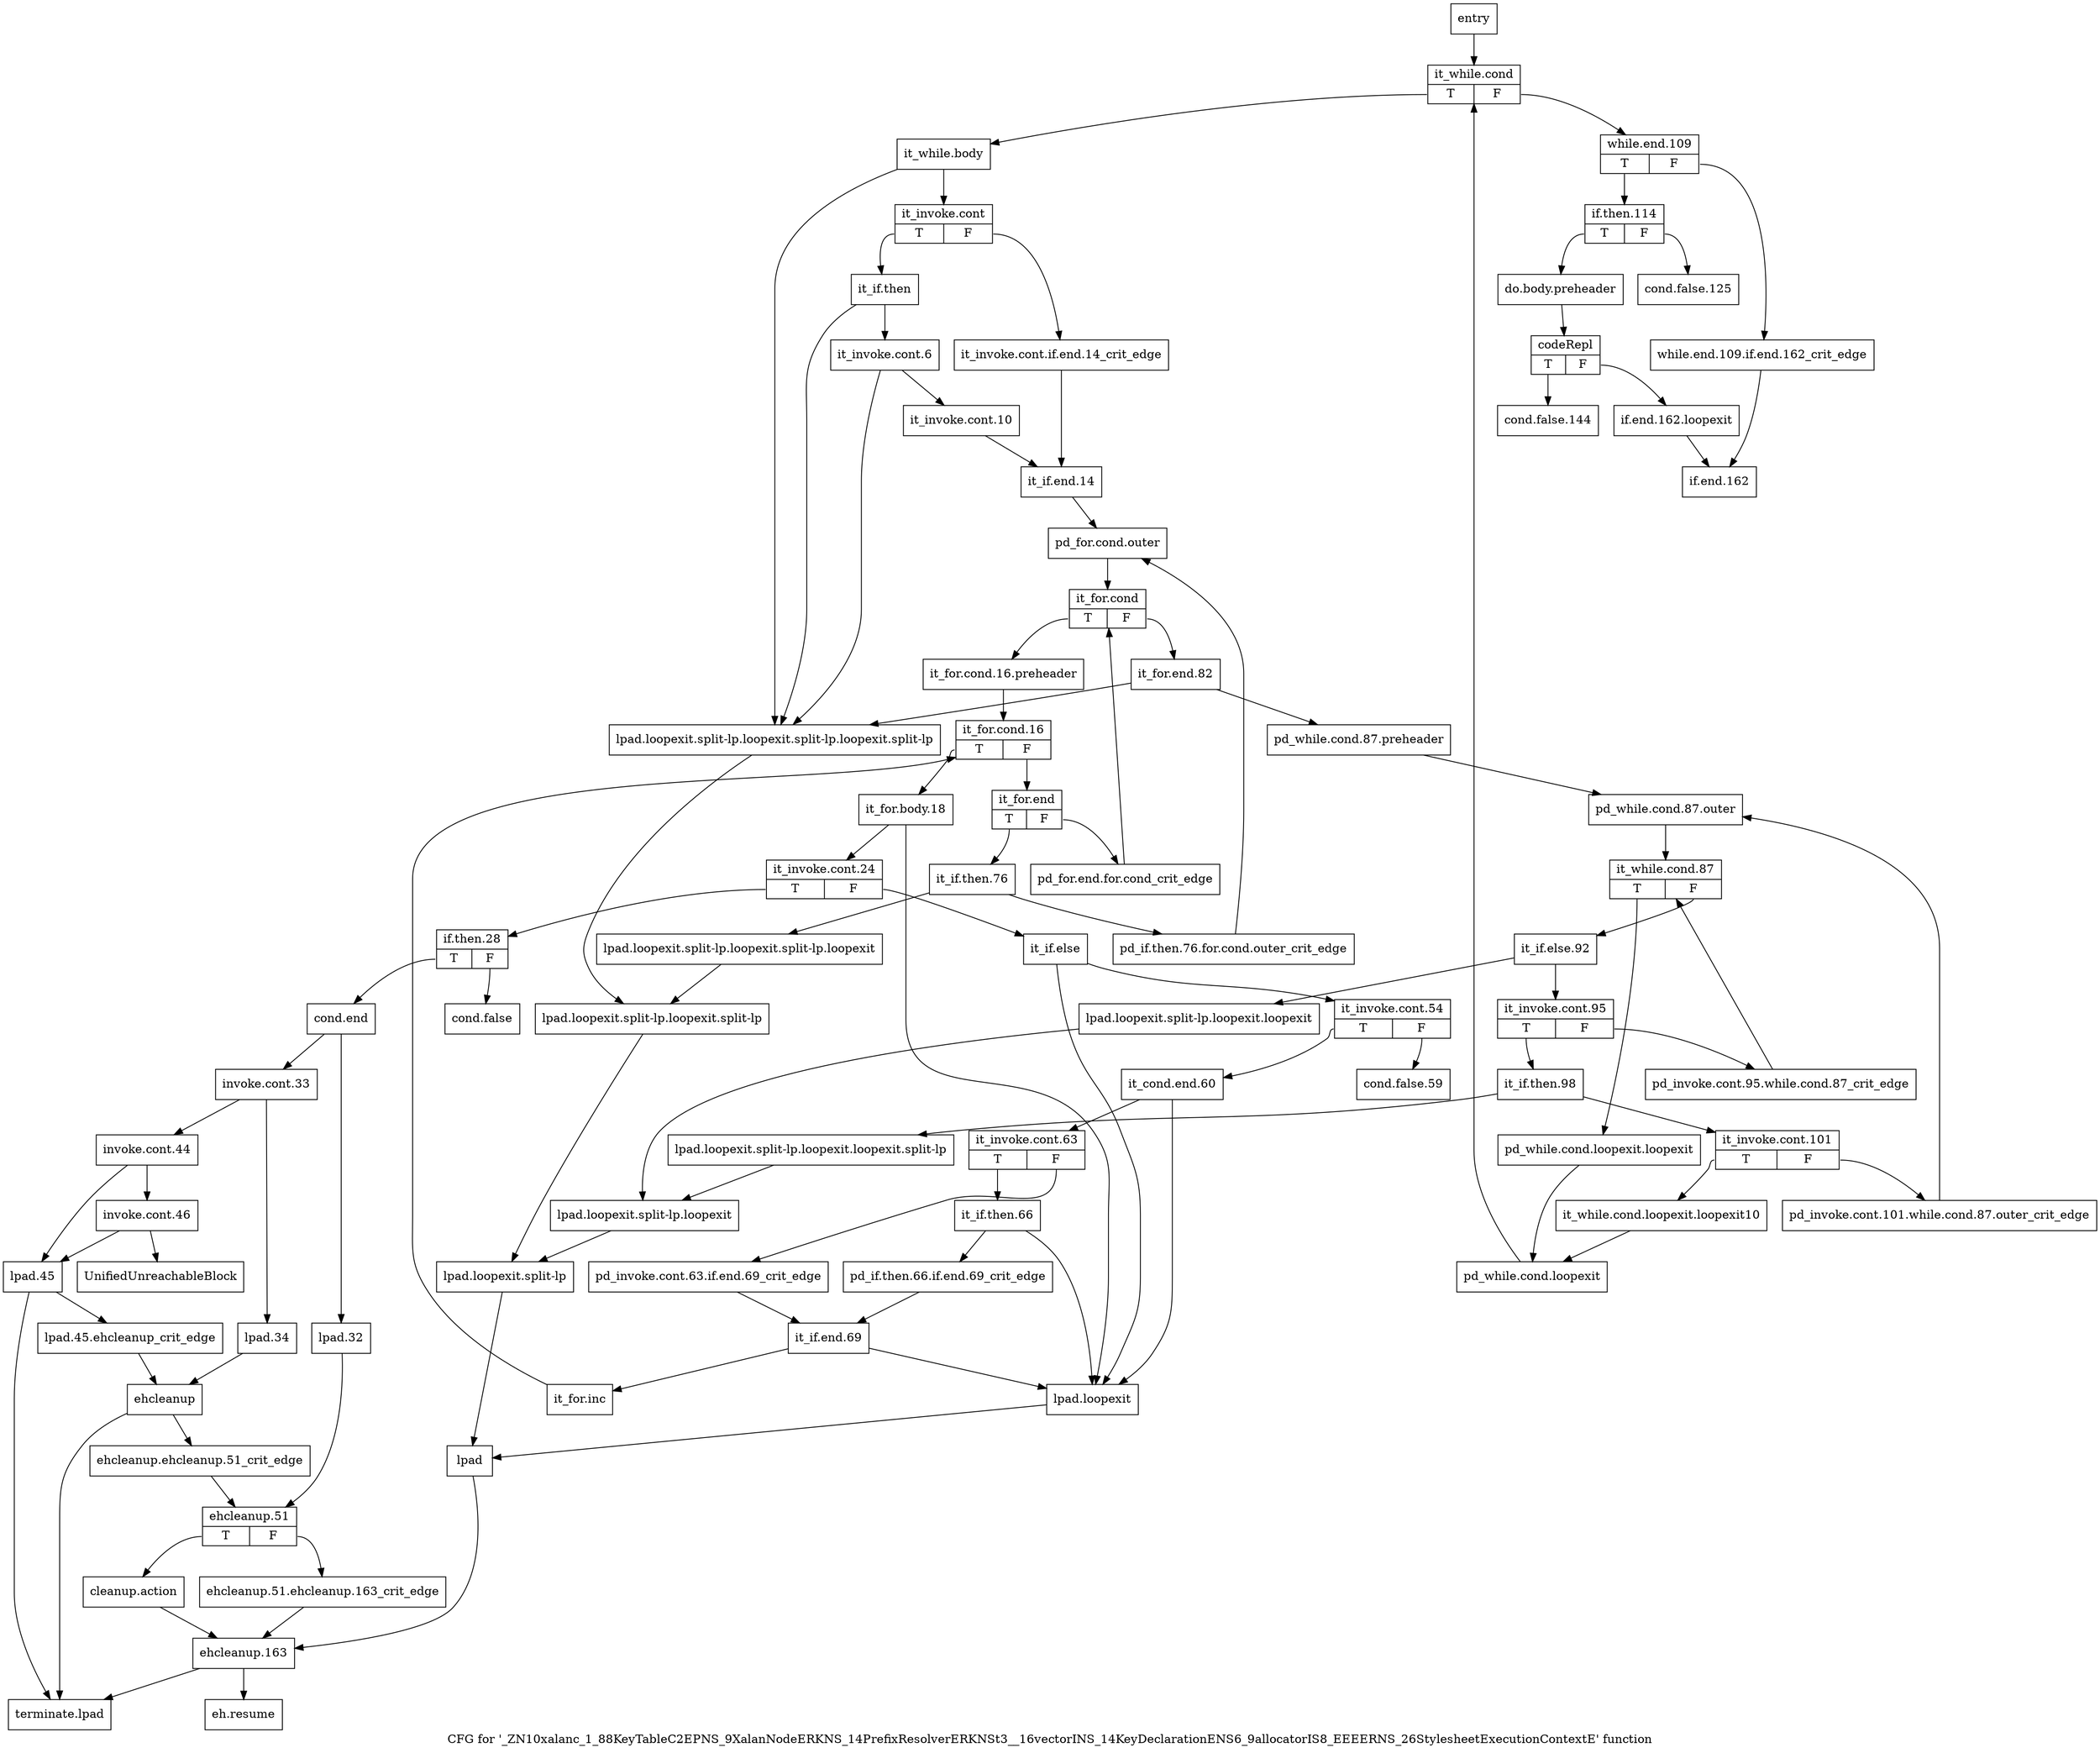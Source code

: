 digraph "CFG for '_ZN10xalanc_1_88KeyTableC2EPNS_9XalanNodeERKNS_14PrefixResolverERKNSt3__16vectorINS_14KeyDeclarationENS6_9allocatorIS8_EEEERNS_26StylesheetExecutionContextE' function" {
	label="CFG for '_ZN10xalanc_1_88KeyTableC2EPNS_9XalanNodeERKNS_14PrefixResolverERKNSt3__16vectorINS_14KeyDeclarationENS6_9allocatorIS8_EEEERNS_26StylesheetExecutionContextE' function";

	Node0x74778d0 [shape=record,label="{entry}"];
	Node0x74778d0 -> Node0x7482c80;
	Node0x7482b90 [shape=record,label="{pd_while.cond.loopexit.loopexit}"];
	Node0x7482b90 -> Node0x7482c30;
	Node0x7482be0 [shape=record,label="{it_while.cond.loopexit.loopexit10}"];
	Node0x7482be0 -> Node0x7482c30;
	Node0x7482c30 [shape=record,label="{pd_while.cond.loopexit}"];
	Node0x7482c30 -> Node0x7482c80;
	Node0x7482c80 [shape=record,label="{it_while.cond|{<s0>T|<s1>F}}"];
	Node0x7482c80:s0 -> Node0x7482cd0;
	Node0x7482c80:s1 -> Node0x7483fe0;
	Node0x7482cd0 [shape=record,label="{it_while.body}"];
	Node0x7482cd0 -> Node0x7482d20;
	Node0x7482cd0 -> Node0x7483040;
	Node0x7482d20 [shape=record,label="{it_invoke.cont|{<s0>T|<s1>F}}"];
	Node0x7482d20:s0 -> Node0x7482dc0;
	Node0x7482d20:s1 -> Node0x7482d70;
	Node0x7482d70 [shape=record,label="{it_invoke.cont.if.end.14_crit_edge}"];
	Node0x7482d70 -> Node0x7483180;
	Node0x7482dc0 [shape=record,label="{it_if.then}"];
	Node0x7482dc0 -> Node0x7482e10;
	Node0x7482dc0 -> Node0x7483040;
	Node0x7482e10 [shape=record,label="{it_invoke.cont.6}"];
	Node0x7482e10 -> Node0x7482e60;
	Node0x7482e10 -> Node0x7483040;
	Node0x7482e60 [shape=record,label="{it_invoke.cont.10}"];
	Node0x7482e60 -> Node0x7483180;
	Node0x7482eb0 [shape=record,label="{lpad.loopexit}"];
	Node0x7482eb0 -> Node0x7483130;
	Node0x7482f00 [shape=record,label="{lpad.loopexit.split-lp.loopexit.loopexit}"];
	Node0x7482f00 -> Node0x7482fa0;
	Node0x7482f50 [shape=record,label="{lpad.loopexit.split-lp.loopexit.loopexit.split-lp}"];
	Node0x7482f50 -> Node0x7482fa0;
	Node0x7482fa0 [shape=record,label="{lpad.loopexit.split-lp.loopexit}"];
	Node0x7482fa0 -> Node0x74830e0;
	Node0x7482ff0 [shape=record,label="{lpad.loopexit.split-lp.loopexit.split-lp.loopexit}"];
	Node0x7482ff0 -> Node0x7483090;
	Node0x7483040 [shape=record,label="{lpad.loopexit.split-lp.loopexit.split-lp.loopexit.split-lp}"];
	Node0x7483040 -> Node0x7483090;
	Node0x7483090 [shape=record,label="{lpad.loopexit.split-lp.loopexit.split-lp}"];
	Node0x7483090 -> Node0x74830e0;
	Node0x74830e0 [shape=record,label="{lpad.loopexit.split-lp}"];
	Node0x74830e0 -> Node0x7483130;
	Node0x7483130 [shape=record,label="{lpad}"];
	Node0x7483130 -> Node0x74842b0;
	Node0x7483180 [shape=record,label="{it_if.end.14}"];
	Node0x7483180 -> Node0x74831d0;
	Node0x74831d0 [shape=record,label="{pd_for.cond.outer}"];
	Node0x74831d0 -> Node0x7483220;
	Node0x7483220 [shape=record,label="{it_for.cond|{<s0>T|<s1>F}}"];
	Node0x7483220:s0 -> Node0x7483270;
	Node0x7483220:s1 -> Node0x7483cc0;
	Node0x7483270 [shape=record,label="{it_for.cond.16.preheader}"];
	Node0x7483270 -> Node0x74832c0;
	Node0x74832c0 [shape=record,label="{it_for.cond.16|{<s0>T|<s1>F}}"];
	Node0x74832c0:s0 -> Node0x7483310;
	Node0x74832c0:s1 -> Node0x7483b80;
	Node0x7483310 [shape=record,label="{it_for.body.18}"];
	Node0x7483310 -> Node0x7483360;
	Node0x7483310 -> Node0x7482eb0;
	Node0x7483360 [shape=record,label="{it_invoke.cont.24|{<s0>T|<s1>F}}"];
	Node0x7483360:s0 -> Node0x74833b0;
	Node0x7483360:s1 -> Node0x7483860;
	Node0x74833b0 [shape=record,label="{if.then.28|{<s0>T|<s1>F}}"];
	Node0x74833b0:s0 -> Node0x7483450;
	Node0x74833b0:s1 -> Node0x7483400;
	Node0x7483400 [shape=record,label="{cond.false}"];
	Node0x7483450 [shape=record,label="{cond.end}"];
	Node0x7483450 -> Node0x74834a0;
	Node0x7483450 -> Node0x7483590;
	Node0x74834a0 [shape=record,label="{invoke.cont.33}"];
	Node0x74834a0 -> Node0x74834f0;
	Node0x74834a0 -> Node0x74835e0;
	Node0x74834f0 [shape=record,label="{invoke.cont.44}"];
	Node0x74834f0 -> Node0x7483540;
	Node0x74834f0 -> Node0x7483630;
	Node0x7483540 [shape=record,label="{invoke.cont.46}"];
	Node0x7483540 -> Node0x74843a0;
	Node0x7483540 -> Node0x7483630;
	Node0x7483590 [shape=record,label="{lpad.32}"];
	Node0x7483590 -> Node0x7483770;
	Node0x74835e0 [shape=record,label="{lpad.34}"];
	Node0x74835e0 -> Node0x74836d0;
	Node0x7483630 [shape=record,label="{lpad.45}"];
	Node0x7483630 -> Node0x7483680;
	Node0x7483630 -> Node0x7484350;
	Node0x7483680 [shape=record,label="{lpad.45.ehcleanup_crit_edge}"];
	Node0x7483680 -> Node0x74836d0;
	Node0x74836d0 [shape=record,label="{ehcleanup}"];
	Node0x74836d0 -> Node0x7483720;
	Node0x74836d0 -> Node0x7484350;
	Node0x7483720 [shape=record,label="{ehcleanup.ehcleanup.51_crit_edge}"];
	Node0x7483720 -> Node0x7483770;
	Node0x7483770 [shape=record,label="{ehcleanup.51|{<s0>T|<s1>F}}"];
	Node0x7483770:s0 -> Node0x7483810;
	Node0x7483770:s1 -> Node0x74837c0;
	Node0x74837c0 [shape=record,label="{ehcleanup.51.ehcleanup.163_crit_edge}"];
	Node0x74837c0 -> Node0x74842b0;
	Node0x7483810 [shape=record,label="{cleanup.action}"];
	Node0x7483810 -> Node0x74842b0;
	Node0x7483860 [shape=record,label="{it_if.else}"];
	Node0x7483860 -> Node0x74838b0;
	Node0x7483860 -> Node0x7482eb0;
	Node0x74838b0 [shape=record,label="{it_invoke.cont.54|{<s0>T|<s1>F}}"];
	Node0x74838b0:s0 -> Node0x7483950;
	Node0x74838b0:s1 -> Node0x7483900;
	Node0x7483900 [shape=record,label="{cond.false.59}"];
	Node0x7483950 [shape=record,label="{it_cond.end.60}"];
	Node0x7483950 -> Node0x74839a0;
	Node0x7483950 -> Node0x7482eb0;
	Node0x74839a0 [shape=record,label="{it_invoke.cont.63|{<s0>T|<s1>F}}"];
	Node0x74839a0:s0 -> Node0x7483a40;
	Node0x74839a0:s1 -> Node0x74839f0;
	Node0x74839f0 [shape=record,label="{pd_invoke.cont.63.if.end.69_crit_edge}"];
	Node0x74839f0 -> Node0x7483ae0;
	Node0x7483a40 [shape=record,label="{it_if.then.66}"];
	Node0x7483a40 -> Node0x7483a90;
	Node0x7483a40 -> Node0x7482eb0;
	Node0x7483a90 [shape=record,label="{pd_if.then.66.if.end.69_crit_edge}"];
	Node0x7483a90 -> Node0x7483ae0;
	Node0x7483ae0 [shape=record,label="{it_if.end.69}"];
	Node0x7483ae0 -> Node0x7483b30;
	Node0x7483ae0 -> Node0x7482eb0;
	Node0x7483b30 [shape=record,label="{it_for.inc}"];
	Node0x7483b30 -> Node0x74832c0;
	Node0x7483b80 [shape=record,label="{it_for.end|{<s0>T|<s1>F}}"];
	Node0x7483b80:s0 -> Node0x7483c20;
	Node0x7483b80:s1 -> Node0x7483bd0;
	Node0x7483bd0 [shape=record,label="{pd_for.end.for.cond_crit_edge}"];
	Node0x7483bd0 -> Node0x7483220;
	Node0x7483c20 [shape=record,label="{it_if.then.76}"];
	Node0x7483c20 -> Node0x7483c70;
	Node0x7483c20 -> Node0x7482ff0;
	Node0x7483c70 [shape=record,label="{pd_if.then.76.for.cond.outer_crit_edge}"];
	Node0x7483c70 -> Node0x74831d0;
	Node0x7483cc0 [shape=record,label="{it_for.end.82}"];
	Node0x7483cc0 -> Node0x7483d10;
	Node0x7483cc0 -> Node0x7483040;
	Node0x7483d10 [shape=record,label="{pd_while.cond.87.preheader}"];
	Node0x7483d10 -> Node0x7483d60;
	Node0x7483d60 [shape=record,label="{pd_while.cond.87.outer}"];
	Node0x7483d60 -> Node0x7483db0;
	Node0x7483db0 [shape=record,label="{it_while.cond.87|{<s0>T|<s1>F}}"];
	Node0x7483db0:s0 -> Node0x7482b90;
	Node0x7483db0:s1 -> Node0x7483e00;
	Node0x7483e00 [shape=record,label="{it_if.else.92}"];
	Node0x7483e00 -> Node0x7483e50;
	Node0x7483e00 -> Node0x7482f00;
	Node0x7483e50 [shape=record,label="{it_invoke.cont.95|{<s0>T|<s1>F}}"];
	Node0x7483e50:s0 -> Node0x7483ef0;
	Node0x7483e50:s1 -> Node0x7483ea0;
	Node0x7483ea0 [shape=record,label="{pd_invoke.cont.95.while.cond.87_crit_edge}"];
	Node0x7483ea0 -> Node0x7483db0;
	Node0x7483ef0 [shape=record,label="{it_if.then.98}"];
	Node0x7483ef0 -> Node0x7483f40;
	Node0x7483ef0 -> Node0x7482f50;
	Node0x7483f40 [shape=record,label="{it_invoke.cont.101|{<s0>T|<s1>F}}"];
	Node0x7483f40:s0 -> Node0x7482be0;
	Node0x7483f40:s1 -> Node0x7483f90;
	Node0x7483f90 [shape=record,label="{pd_invoke.cont.101.while.cond.87.outer_crit_edge}"];
	Node0x7483f90 -> Node0x7483d60;
	Node0x7483fe0 [shape=record,label="{while.end.109|{<s0>T|<s1>F}}"];
	Node0x7483fe0:s0 -> Node0x7484080;
	Node0x7483fe0:s1 -> Node0x7484030;
	Node0x7484030 [shape=record,label="{while.end.109.if.end.162_crit_edge}"];
	Node0x7484030 -> Node0x7484260;
	Node0x7484080 [shape=record,label="{if.then.114|{<s0>T|<s1>F}}"];
	Node0x7484080:s0 -> Node0x74840d0;
	Node0x7484080:s1 -> Node0x7484120;
	Node0x74840d0 [shape=record,label="{do.body.preheader}"];
	Node0x74840d0 -> Node0x7484170;
	Node0x7484120 [shape=record,label="{cond.false.125}"];
	Node0x7484170 [shape=record,label="{codeRepl|{<s0>T|<s1>F}}"];
	Node0x7484170:s0 -> Node0x74841c0;
	Node0x7484170:s1 -> Node0x7484210;
	Node0x74841c0 [shape=record,label="{cond.false.144}"];
	Node0x7484210 [shape=record,label="{if.end.162.loopexit}"];
	Node0x7484210 -> Node0x7484260;
	Node0x7484260 [shape=record,label="{if.end.162}"];
	Node0x74842b0 [shape=record,label="{ehcleanup.163}"];
	Node0x74842b0 -> Node0x7484300;
	Node0x74842b0 -> Node0x7484350;
	Node0x7484300 [shape=record,label="{eh.resume}"];
	Node0x7484350 [shape=record,label="{terminate.lpad}"];
	Node0x74843a0 [shape=record,label="{UnifiedUnreachableBlock}"];
}
